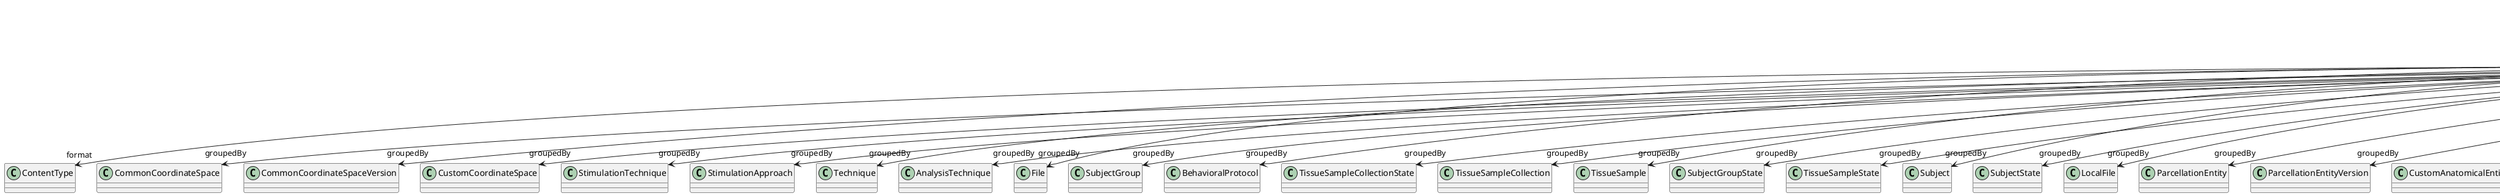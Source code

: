 @startuml
class FileBundle {
+contentDescription
+format
+groupedBy
+groupingType
+hash
+isPartOf
+name
+storageSize

}
FileBundle -d-> "format" ContentType
FileBundle -d-> "groupedBy" CommonCoordinateSpace
FileBundle -d-> "groupedBy" CommonCoordinateSpaceVersion
FileBundle -d-> "groupedBy" CustomCoordinateSpace
FileBundle -d-> "groupedBy" StimulationTechnique
FileBundle -d-> "groupedBy" StimulationApproach
FileBundle -d-> "groupedBy" Technique
FileBundle -d-> "groupedBy" AnalysisTechnique
FileBundle -d-> "groupedBy" File
FileBundle -d-> "groupedBy" FileBundle
FileBundle -d-> "groupedBy" SubjectGroup
FileBundle -d-> "groupedBy" BehavioralProtocol
FileBundle -d-> "groupedBy" TissueSampleCollectionState
FileBundle -d-> "groupedBy" TissueSampleCollection
FileBundle -d-> "groupedBy" TissueSample
FileBundle -d-> "groupedBy" SubjectGroupState
FileBundle -d-> "groupedBy" TissueSampleState
FileBundle -d-> "groupedBy" Subject
FileBundle -d-> "groupedBy" SubjectState
FileBundle -d-> "groupedBy" LocalFile
FileBundle -d-> "groupedBy" ParcellationEntity
FileBundle -d-> "groupedBy" ParcellationEntityVersion
FileBundle -d-> "groupedBy" CustomAnatomicalEntity
FileBundle -d-> "groupedBy" GeneticStrainType
FileBundle -d-> "groupedBy" TissueSampleType
FileBundle -d-> "groupedBy" OpticalStimulusType
FileBundle -d-> "groupedBy" OrganismSystem
FileBundle -d-> "groupedBy" VisualStimulusType
FileBundle -d-> "groupedBy" Disease
FileBundle -d-> "groupedBy" CellType
FileBundle -d-> "groupedBy" Species
FileBundle -d-> "groupedBy" BiologicalSex
FileBundle -d-> "groupedBy" Handedness
FileBundle -d-> "groupedBy" OrganismSubstance
FileBundle -d-> "groupedBy" BreedingType
FileBundle -d-> "groupedBy" OlfactoryStimulusType
FileBundle -d-> "groupedBy" TermSuggestion
FileBundle -d-> "groupedBy" AuditoryStimulusType
FileBundle -d-> "groupedBy" TactileStimulusType
FileBundle -d-> "groupedBy" ElectricalStimulusType
FileBundle -d-> "groupedBy" UBERONParcellation
FileBundle -d-> "groupedBy" Organ
FileBundle -d-> "groupedBy" DiseaseModel
FileBundle -d-> "groupedBy" BiologicalOrder
FileBundle -d-> "groupedBy" SubcellularEntity
FileBundle -d-> "groupedBy" GustatoryStimulusType
FileBundle -d-> "groupedBy" CellCultureType
FileBundle -d-> "groupedBy" MolecularEntity
FileBundle -d-> "groupingType" FileBundleGrouping
FileBundle -d-> "hash" Hash
FileBundle -d-> "isPartOf" FileBundle
FileBundle -d-> "isPartOf" FileRepository
FileBundle -d-> "storageSize" QuantitativeValue

@enduml